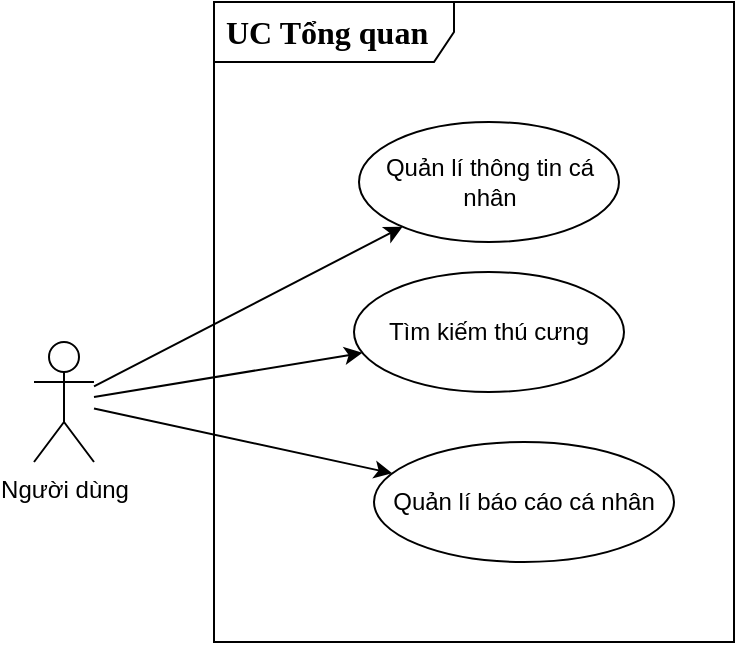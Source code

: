 <mxfile version="27.1.4">
  <diagram name="Page-1" id="ukVoowGiGMXWlxbRoC9n">
    <mxGraphModel dx="1628" dy="514" grid="1" gridSize="10" guides="1" tooltips="1" connect="1" arrows="1" fold="1" page="1" pageScale="1" pageWidth="850" pageHeight="1100" math="0" shadow="0">
      <root>
        <mxCell id="0" />
        <mxCell id="1" parent="0" />
        <mxCell id="DiptRn0a8JAyyoFzcJ41-2" value="Người dùng" style="shape=umlActor;verticalLabelPosition=bottom;verticalAlign=top;html=1;outlineConnect=0;" parent="1" vertex="1">
          <mxGeometry x="-90" y="740" width="30" height="60" as="geometry" />
        </mxCell>
        <mxCell id="DiptRn0a8JAyyoFzcJ41-4" value="Quản lí thông tin cá nhân" style="ellipse;whiteSpace=wrap;html=1;" parent="1" vertex="1">
          <mxGeometry x="72.5" y="630" width="130" height="60" as="geometry" />
        </mxCell>
        <mxCell id="DiptRn0a8JAyyoFzcJ41-6" value="Tìm kiếm thú cưng" style="ellipse;whiteSpace=wrap;html=1;" parent="1" vertex="1">
          <mxGeometry x="70" y="705" width="135" height="60" as="geometry" />
        </mxCell>
        <mxCell id="DiptRn0a8JAyyoFzcJ41-7" value="Quản lí báo cáo cá nhân" style="ellipse;whiteSpace=wrap;html=1;" parent="1" vertex="1">
          <mxGeometry x="80" y="790" width="150" height="60" as="geometry" />
        </mxCell>
        <mxCell id="DiptRn0a8JAyyoFzcJ41-10" value="" style="endArrow=classic;html=1;rounded=0;" parent="1" source="DiptRn0a8JAyyoFzcJ41-2" target="DiptRn0a8JAyyoFzcJ41-4" edge="1">
          <mxGeometry width="50" height="50" relative="1" as="geometry">
            <mxPoint x="270" y="730" as="sourcePoint" />
            <mxPoint x="320" y="680" as="targetPoint" />
          </mxGeometry>
        </mxCell>
        <mxCell id="DiptRn0a8JAyyoFzcJ41-12" value="" style="endArrow=classic;html=1;rounded=0;" parent="1" source="DiptRn0a8JAyyoFzcJ41-2" target="DiptRn0a8JAyyoFzcJ41-6" edge="1">
          <mxGeometry width="50" height="50" relative="1" as="geometry">
            <mxPoint x="270" y="730" as="sourcePoint" />
            <mxPoint x="320" y="680" as="targetPoint" />
          </mxGeometry>
        </mxCell>
        <mxCell id="DiptRn0a8JAyyoFzcJ41-13" value="" style="endArrow=classic;html=1;rounded=0;" parent="1" source="DiptRn0a8JAyyoFzcJ41-2" target="DiptRn0a8JAyyoFzcJ41-7" edge="1">
          <mxGeometry width="50" height="50" relative="1" as="geometry">
            <mxPoint x="270" y="730" as="sourcePoint" />
            <mxPoint x="320" y="680" as="targetPoint" />
          </mxGeometry>
        </mxCell>
        <mxCell id="GRFxthuUE7YwB1FqXBWR-3" value="&lt;font face=&quot;Times New Roman, serif&quot;&gt;&lt;span style=&quot;font-size: 16px;&quot;&gt;&lt;b&gt;&amp;nbsp;UC Tổng quan&lt;/b&gt;&lt;/span&gt;&lt;/font&gt;" style="shape=umlFrame;whiteSpace=wrap;html=1;pointerEvents=0;width=120;height=30;align=left;" parent="1" vertex="1">
          <mxGeometry y="570" width="260" height="320" as="geometry" />
        </mxCell>
      </root>
    </mxGraphModel>
  </diagram>
</mxfile>
